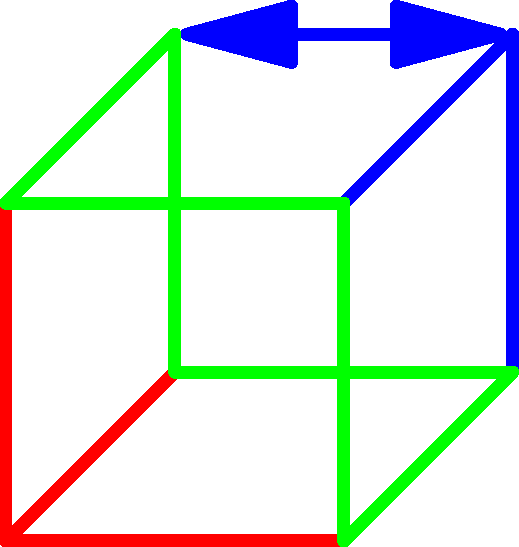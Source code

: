 size(0,480);
import geometry;
defaultpen(6); 
size(10cm);

pair ldn=(0,0);
pair ldf=(1,1);
pair lun=(0,2);
pair luf=(1,3);
pair rdn=(2,0);
pair rdf=(3,1);
pair run=(2,2);
pair ruf=(3,3);

draw(ldn--lun,red);
draw(ldn--rdn,red);
draw(ldn--ldf,red);

draw(luf--ruf,blue,Arrows,PenMargins);
draw(run--ruf,blue);
draw(rdf--ruf,blue);

draw(ldf--luf,green);
draw(luf--lun,green);
draw(lun--run,green);
draw(run--rdn,green);
draw(rdn--rdf,green);
draw(rdf--ldf,green);
